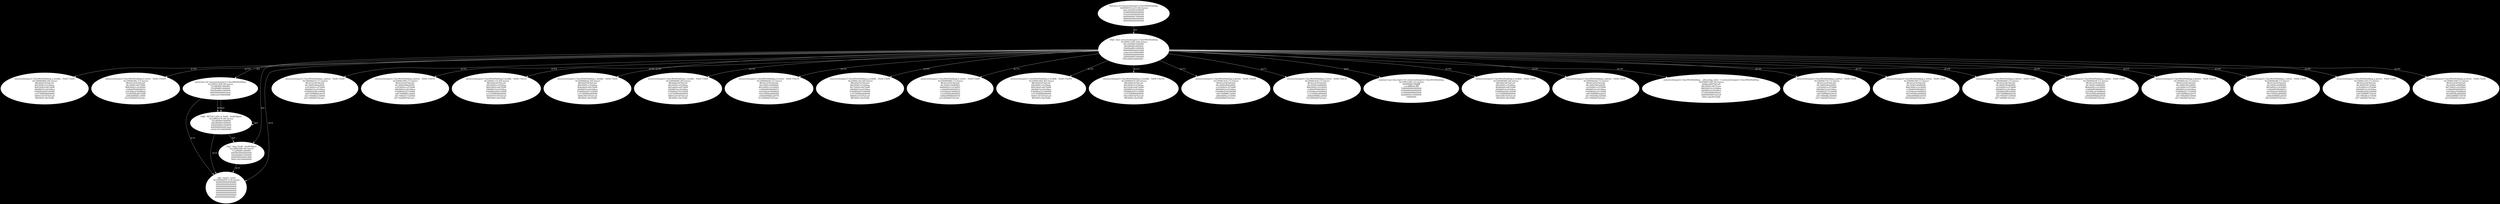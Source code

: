 digraph memory_dump_graph {
graph [bgcolor=black]
_10000b800 [style=filled] [fillcolor=white] [label="memorydumper2.ClassWithPadding.a.modify : Swift.UInt8
 0x10000b800 (64 bytes)
ff8300d1fd7b01a9
fd430091e10300aa
80420091e00700f9
28048052e20308aa
030080d24f330094
e10740f900000090
00002191fd7b41a9
ff830091c0035fd6"]
_10000c46c [style=filled] [fillcolor=white] [label="memorydumper2.ClassWithPadding.h.setter : Swift.UInt64
 0x10000c46c (72 bytes)
ff0301d1fd7b03a9
fdc30091e00700f9
80820091e1630091
e10b00f928048052
e20308aa030080d2
33300094e80740f9
e00b40f9881200f9
2b310094fd7b43a9..."]
_1dff92d70 [style=filled] [fillcolor=white] [label="OBJC_METACLASS_$_Swift._SwiftObject
 0x1dff92d70 (40 bytes)
702df9df01000000
482df9df01000000
50b49a8901000000
00000000000034a0
e00d140100600080"]
_1dff92d70 -> _1dff92d70 [color=white] [fontcolor=white] [label="@0"]
_1dff92d70 -> _1dff92d48 [color=white] [fontcolor=white] [label="@8"]
_1dff92d70 -> _1899ab450 [color=white] [fontcolor=white] [label="@16"]
_100021208 [style=filled] [fillcolor=white] [label="metaclass for memorydumper2.ClassWithPadding
 0x100021208 (40 bytes)
702df9df01000000
702df9df01000000
50b49a8901000000
00000000000034a0
c08a1b0100600080"]
_100021208 -> _1dff92d70 [color=white] [fontcolor=white] [label="@0"]
_100021208 -> _1dff92d70 [color=white] [fontcolor=white] [label="@8"]
_100021208 -> _1899ab450 [color=white] [fontcolor=white] [label="@16"]
_10000bb10 [style=filled] [fillcolor=white] [label="memorydumper2.ClassWithPadding.c.getter : Swift.UInt8
 0x10000bb10 (72 bytes)
ff0301d1fd7b03a9
fdc30091804a0091
e1630091e10700f9
08048052e20308aa
030080d28b320094
e00740f9884a4039
e81700b983330094
e01740b9fd7b43a9..."]
_10000c080 [style=filled] [fillcolor=white] [label="memorydumper2.ClassWithPadding.f.getter : Swift.UInt32
 0x10000c080 (72 bytes)
ff0301d1fd7b03a9
fdc3009180620091
e1630091e10700f9
08048052e20308aa
030080d22f310094
e00740f9881a40b9
e81700b927320094
e01740b9fd7b43a9..."]
_10000c110 [style=filled] [fillcolor=white] [label="memorydumper2.ClassWithPadding.f.modify : Swift.UInt32
 0x10000c110 (64 bytes)
ff8300d1fd7b01a9
fd430091e10300aa
80620091e00700f9
28048052e20308aa
030080d20b310094
e10740f900000090
00400591fd7b41a9
ff830091c0035fd6"]
_10000bba0 [style=filled] [fillcolor=white] [label="memorydumper2.ClassWithPadding.c.modify : Swift.UInt8
 0x10000bba0 (64 bytes)
ff8300d1fd7b01a9
fd430091e10300aa
804a0091e00700f9
28048052e20308aa
030080d267320094
e10740f900000090
00802f91fd7b41a9
ff830091c0035fd6"]
_10000bf40 [style=filled] [fillcolor=white] [label="memorydumper2.ClassWithPadding.e.modify : Swift.UInt8
 0x10000bf40 (64 bytes)
ff8300d1fd7b01a9
fd430091e10300aa
805a0091e00700f9
28048052e20308aa
030080d27f310094
e10740f900000090
00003e91fd7b41a9
ff830091c0035fd6"]
_10000bd28 [style=filled] [fillcolor=white] [label="memorydumper2.ClassWithPadding.d.setter : Swift.UInt16
 0x10000bd28 (72 bytes)
ff0301d1fd7b03a9
fdc30091e00f00b9
80520091e1630091
e10b00f928048052
e20308aa030080d2
04320094e80f40b9
e00b40f9882a0079
fc320094fd7b43a9..."]
_10000c2e0 [style=filled] [fillcolor=white] [label="memorydumper2.ClassWithPadding.g.modify : Swift.UInt8
 0x10000c2e0 (64 bytes)
ff8300d1fd7b01a9
fd430091e10300aa
80720091e00700f9
28048052e20308aa
030080d297300094
e10740f900000090
00800c91fd7b41a9
ff830091c0035fd6"]
_10000b988 [style=filled] [fillcolor=white] [label="memorydumper2.ClassWithPadding.b.setter : Swift.UInt8
 0x10000b988 (72 bytes)
ff0301d1fd7b03a9
fdc30091e00f00b9
80460091e1630091
e10b00f928048052
e20308aa030080d2
ec320094e80f40b9
e00b40f988460039
e4330094fd7b43a9..."]
_10000c4b4 [style=filled] [fillcolor=white] [label="memorydumper2.ClassWithPadding.h.modify : Swift.UInt64
 0x10000c4b4 (64 bytes)
ff8300d1fd7b01a9
fd430091e10300aa
80820091e00700f9
28048052e20308aa
030080d222300094
e10740f900000090
00d01391fd7b41a9
ff830091c0035fd6"]
_10000bd70 [style=filled] [fillcolor=white] [label="memorydumper2.ClassWithPadding.d.modify : Swift.UInt16
 0x10000bd70 (64 bytes)
ff8300d1fd7b01a9
fd430091e10300aa
80520091e00700f9
28048052e20308aa
030080d2f3310094
e10740f900000090
00c03691fd7b41a9
ff830091c0035fd6"]
_10000c424 [style=filled] [fillcolor=white] [label="memorydumper2.ClassWithPadding.h.getter : Swift.UInt64
 0x10000c424 (72 bytes)
ff0301d1fd7b03a9
fdc3009180820091
e1630091e10700f9
08048052e20308aa
030080d246300094
e00740f9881240f9
e80b00f93e310094
e00b40f9fd7b43a9..."]
_1dff92d48 [style=filled] [fillcolor=white] [label="ObjC class Swift._SwiftObject
 0x1dff92d48 (40 bytes)
712df9df01000001
0000000000000000
50b49a8901000000
0000000000001880
000e140100600080"]
_1dff92d48 -> _1899ab450 [color=white] [fontcolor=white] [label="@16"]
_10000c0c8 [style=filled] [fillcolor=white] [label="memorydumper2.ClassWithPadding.f.setter : Swift.UInt32
 0x10000c0c8 (72 bytes)
ff0301d1fd7b03a9
fdc30091e00f00b9
80620091e1630091
e10b00f928048052
e20308aa030080d2
1c310094e80f40b9
e00b40f9881a00b9
14320094fd7b43a9..."]
_10001a99c [style=filled] [fillcolor=white] [label="nominal type descriptor for memorydumper2.ClassWithPadding
 0x10001a99c (52 bytes)
5000008070fdffff
ccecffff640cffff
7406000000000000
030000002b000000
2100000008000000
0a00000012000000
19000000"]
_600001f1ce10 [style=filled] [fillcolor=white] [label="Instance of memorydumper2.ClassWithPadding
 0x600001f1ce10 (48 bytes)
4812020001000000
0300000000000000
0102030004000500
0600000007000000
0800000000000000
0000000000000000"]
_600001f1ce10 -> _100021248 [color=white] [fontcolor=white] [label="@0"]
_10000b9d0 [style=filled] [fillcolor=white] [label="memorydumper2.ClassWithPadding.b.modify : Swift.UInt8
 0x10000b9d0 (64 bytes)
ff8300d1fd7b01a9
fd430091e10300aa
80460091e00700f9
28048052e20308aa
030080d2db320094
e10740f900000090
00402891fd7b41a9
ff830091c0035fd6"]
_10000beb0 [style=filled] [fillcolor=white] [label="memorydumper2.ClassWithPadding.e.getter : Swift.UInt8
 0x10000beb0 (72 bytes)
ff0301d1fd7b03a9
fdc30091805a0091
e1630091e10700f9
08048052e20308aa
030080d2a3310094
e00740f9885a4039
e81700b99b320094
e01740b9fd7b43a9..."]
_10000c590 [style=filled] [fillcolor=white] [label="memorydumper2.ClassWithPadding.__allocating_init() -> memorydumper2.ClassWithPadding
 0x10000c590 (56 bytes)
f44fbea9fd7b01a9
fd430091e00314aa
08058052e10308aa
e8008052e20308aa
d72f0094f40300aa
0d000094fd7b41a9
f44fc2a8c0035fd6"]
_1899ab450 [style=filled] [fillcolor=white] [label="_objc_empty_cache
 0x1899ab450 (128 bytes)
0000000000000000
0000000000000000
0000000000000000
0000000000000000
0000000000000000
0000000000000000
0000000000000000
0000000000000000..."]
_10000b770 [style=filled] [fillcolor=white] [label="memorydumper2.ClassWithPadding.a.getter : Swift.UInt8
 0x10000b770 (72 bytes)
ff0301d1fd7b03a9
fdc3009180420091
e1630091e10700f9
08048052e20308aa
030080d273330094
e00740f988424039
e81700b96b340094
e01740b9fd7b43a9..."]
_100021248 [style=filled] [fillcolor=white] [label="ObjC class memorydumper2.ClassWithPadding
 0x100021248 (344 bytes)
0812020001000000
482df9df01000000
50b49a8901000000
0000000000003080
a28a1b0100600080
0200000000000000
2800000007000000
7001000018000000..."]
_100021248 -> _100021208 [color=white] [fontcolor=white] [label="@0"]
_100021248 -> _1dff92d48 [color=white] [fontcolor=white] [label="@8"]
_100021248 -> _1899ab450 [color=white] [fontcolor=white] [label="@16"]
_100021248 -> _10001a99c [color=white] [fontcolor=white] [label="@64"]
_100021248 -> _10000b770 [color=white] [fontcolor=white] [label="@144"]
_100021248 -> _10000b7b8 [color=white] [fontcolor=white] [label="@152"]
_100021248 -> _10000b800 [color=white] [fontcolor=white] [label="@160"]
_100021248 -> _10000b940 [color=white] [fontcolor=white] [label="@168"]
_100021248 -> _10000b988 [color=white] [fontcolor=white] [label="@176"]
_100021248 -> _10000b9d0 [color=white] [fontcolor=white] [label="@184"]
_100021248 -> _10000bb10 [color=white] [fontcolor=white] [label="@192"]
_100021248 -> _10000bb58 [color=white] [fontcolor=white] [label="@200"]
_100021248 -> _10000bba0 [color=white] [fontcolor=white] [label="@208"]
_100021248 -> _10000bce0 [color=white] [fontcolor=white] [label="@216"]
_100021248 -> _10000bd28 [color=white] [fontcolor=white] [label="@224"]
_100021248 -> _10000bd70 [color=white] [fontcolor=white] [label="@232"]
_100021248 -> _10000beb0 [color=white] [fontcolor=white] [label="@240"]
_100021248 -> _10000bef8 [color=white] [fontcolor=white] [label="@248"]
_100021248 -> _10000bf40 [color=white] [fontcolor=white] [label="@256"]
_100021248 -> _10000c080 [color=white] [fontcolor=white] [label="@264"]
_100021248 -> _10000c0c8 [color=white] [fontcolor=white] [label="@272"]
_100021248 -> _10000c110 [color=white] [fontcolor=white] [label="@280"]
_100021248 -> _10000c250 [color=white] [fontcolor=white] [label="@288"]
_100021248 -> _10000c298 [color=white] [fontcolor=white] [label="@296"]
_100021248 -> _10000c2e0 [color=white] [fontcolor=white] [label="@304"]
_100021248 -> _10000c424 [color=white] [fontcolor=white] [label="@312"]
_100021248 -> _10000c46c [color=white] [fontcolor=white] [label="@320"]
_100021248 -> _10000c4b4 [color=white] [fontcolor=white] [label="@328"]
_100021248 -> _10000c590 [color=white] [fontcolor=white] [label="@336"]
_10000bce0 [style=filled] [fillcolor=white] [label="memorydumper2.ClassWithPadding.d.getter : Swift.UInt16
 0x10000bce0 (72 bytes)
ff0301d1fd7b03a9
fdc3009180520091
e1630091e10700f9
08048052e20308aa
030080d217320094
e00740f9882a4079
e81700b90f330094
e01740b9fd7b43a9..."]
_10000b940 [style=filled] [fillcolor=white] [label="memorydumper2.ClassWithPadding.b.getter : Swift.UInt8
 0x10000b940 (72 bytes)
ff0301d1fd7b03a9
fdc3009180460091
e1630091e10700f9
08048052e20308aa
030080d2ff320094
e00740f988464039
e81700b9f7330094
e01740b9fd7b43a9..."]
_10000b7b8 [style=filled] [fillcolor=white] [label="memorydumper2.ClassWithPadding.a.setter : Swift.UInt8
 0x10000b7b8 (72 bytes)
ff0301d1fd7b03a9
fdc30091e00f00b9
80420091e1630091
e10b00f928048052
e20308aa030080d2
60330094e80f40b9
e00b40f988420039
58340094fd7b43a9..."]
_10000c250 [style=filled] [fillcolor=white] [label="memorydumper2.ClassWithPadding.g.getter : Swift.UInt8
 0x10000c250 (72 bytes)
ff0301d1fd7b03a9
fdc3009180720091
e1630091e10700f9
08048052e20308aa
030080d2bb300094
e00740f988724039
e81700b9b3310094
e01740b9fd7b43a9..."]
_10000bef8 [style=filled] [fillcolor=white] [label="memorydumper2.ClassWithPadding.e.setter : Swift.UInt8
 0x10000bef8 (72 bytes)
ff0301d1fd7b03a9
fdc30091e00f00b9
805a0091e1630091
e10b00f928048052
e20308aa030080d2
90310094e80f40b9
e00b40f9885a0039
88320094fd7b43a9..."]
_10000bb58 [style=filled] [fillcolor=white] [label="memorydumper2.ClassWithPadding.c.setter : Swift.UInt8
 0x10000bb58 (72 bytes)
ff0301d1fd7b03a9
fdc30091e00f00b9
804a0091e1630091
e10b00f928048052
e20308aa030080d2
78320094e80f40b9
e00b40f9884a0039
70330094fd7b43a9..."]
_10000c298 [style=filled] [fillcolor=white] [label="memorydumper2.ClassWithPadding.g.setter : Swift.UInt8
 0x10000c298 (72 bytes)
ff0301d1fd7b03a9
fdc30091e00f00b9
80720091e1630091
e10b00f928048052
e20308aa030080d2
a8300094e80f40b9
e00b40f988720039
a0310094fd7b43a9..."]
}
